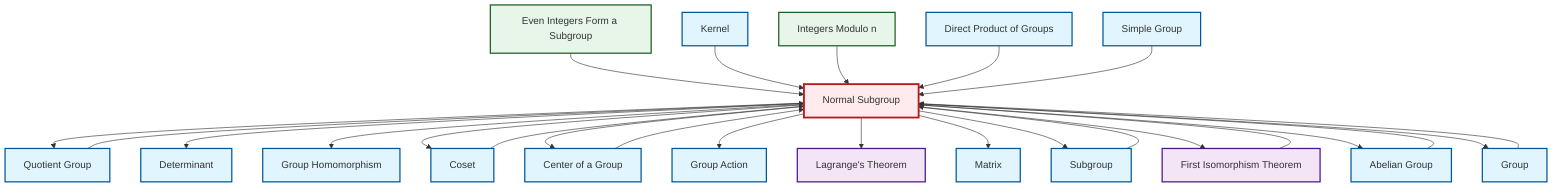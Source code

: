 graph TD
    classDef definition fill:#e1f5fe,stroke:#01579b,stroke-width:2px
    classDef theorem fill:#f3e5f5,stroke:#4a148c,stroke-width:2px
    classDef axiom fill:#fff3e0,stroke:#e65100,stroke-width:2px
    classDef example fill:#e8f5e9,stroke:#1b5e20,stroke-width:2px
    classDef current fill:#ffebee,stroke:#b71c1c,stroke-width:3px
    ex-even-integers-subgroup["Even Integers Form a Subgroup"]:::example
    def-group["Group"]:::definition
    ex-quotient-integers-mod-n["Integers Modulo n"]:::example
    def-normal-subgroup["Normal Subgroup"]:::definition
    def-direct-product["Direct Product of Groups"]:::definition
    def-determinant["Determinant"]:::definition
    def-quotient-group["Quotient Group"]:::definition
    thm-first-isomorphism["First Isomorphism Theorem"]:::theorem
    def-subgroup["Subgroup"]:::definition
    def-coset["Coset"]:::definition
    def-simple-group["Simple Group"]:::definition
    def-matrix["Matrix"]:::definition
    def-kernel["Kernel"]:::definition
    def-group-action["Group Action"]:::definition
    def-center-of-group["Center of a Group"]:::definition
    def-homomorphism["Group Homomorphism"]:::definition
    def-abelian-group["Abelian Group"]:::definition
    thm-lagrange["Lagrange's Theorem"]:::theorem
    def-quotient-group --> def-normal-subgroup
    ex-even-integers-subgroup --> def-normal-subgroup
    def-kernel --> def-normal-subgroup
    def-normal-subgroup --> def-quotient-group
    def-normal-subgroup --> def-determinant
    def-normal-subgroup --> def-homomorphism
    def-normal-subgroup --> def-coset
    def-normal-subgroup --> def-center-of-group
    def-group --> def-normal-subgroup
    def-normal-subgroup --> def-group-action
    def-subgroup --> def-normal-subgroup
    ex-quotient-integers-mod-n --> def-normal-subgroup
    def-coset --> def-normal-subgroup
    def-abelian-group --> def-normal-subgroup
    def-center-of-group --> def-normal-subgroup
    def-normal-subgroup --> thm-lagrange
    def-normal-subgroup --> def-matrix
    def-direct-product --> def-normal-subgroup
    def-normal-subgroup --> def-subgroup
    def-normal-subgroup --> thm-first-isomorphism
    def-normal-subgroup --> def-abelian-group
    def-simple-group --> def-normal-subgroup
    def-normal-subgroup --> def-group
    thm-first-isomorphism --> def-normal-subgroup
    class def-normal-subgroup current